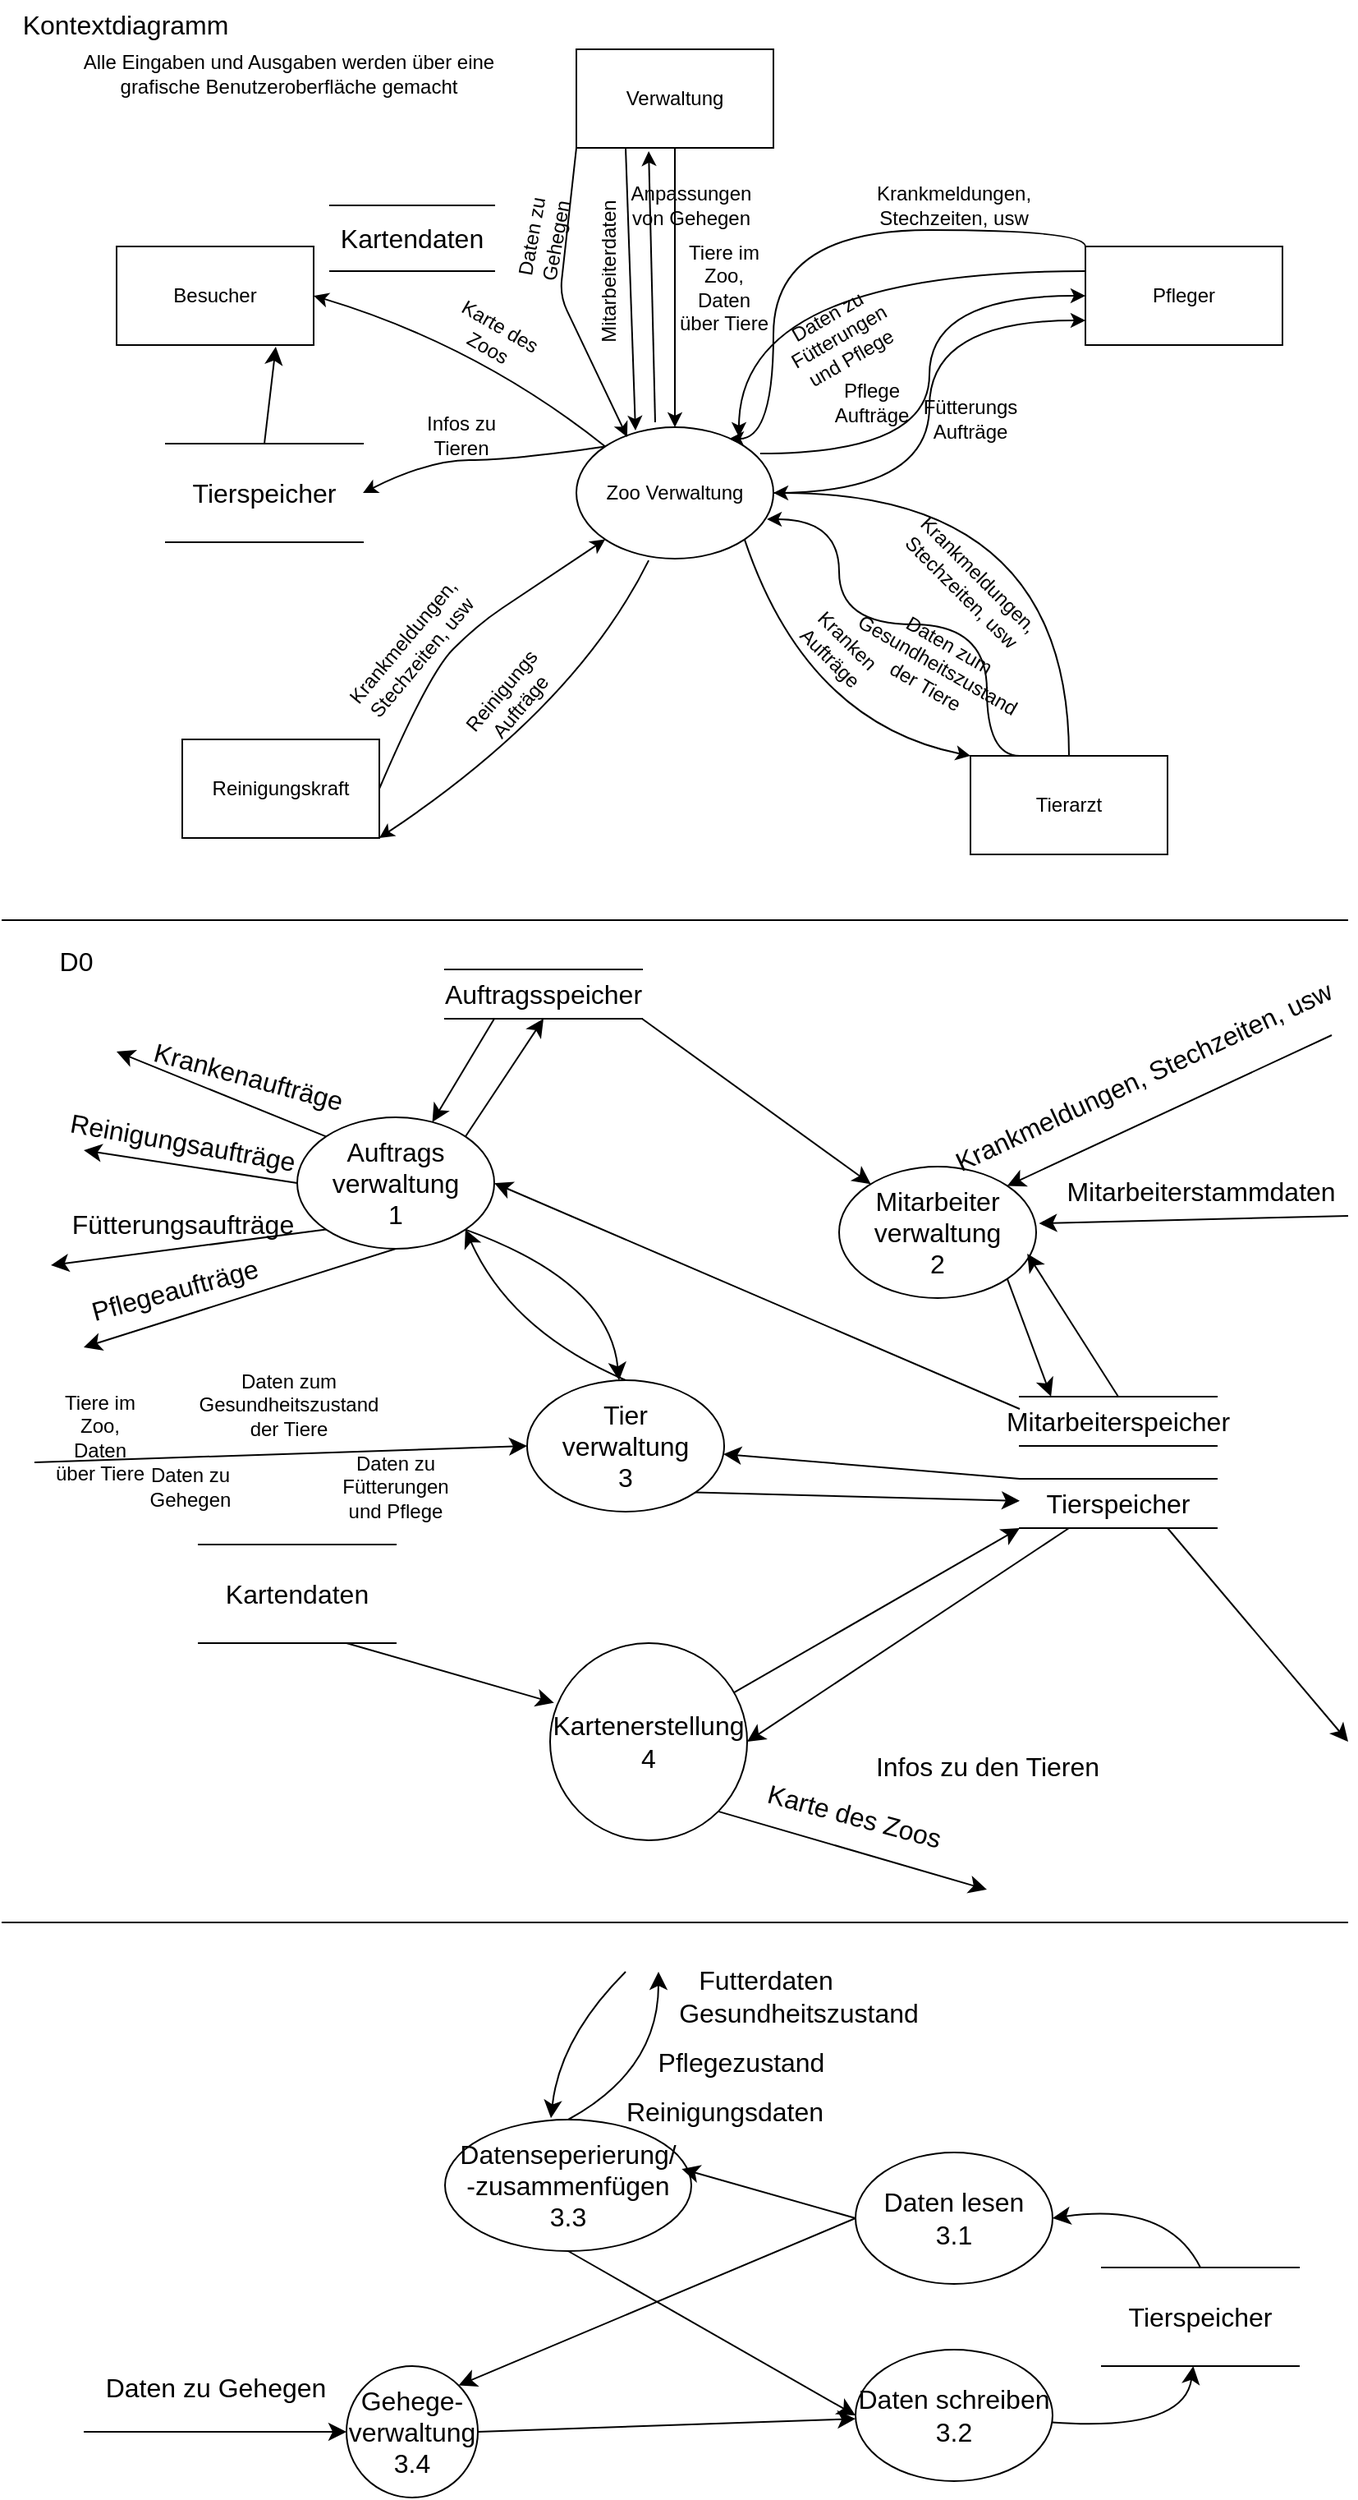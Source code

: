 <mxfile version="22.0.8" type="github">
  <diagram name="Seite-1" id="AFe3_xiZWw6bGmPmBy-W">
    <mxGraphModel dx="1151" dy="640" grid="1" gridSize="10" guides="1" tooltips="1" connect="1" arrows="1" fold="1" page="1" pageScale="1" pageWidth="827" pageHeight="1169" math="0" shadow="0">
      <root>
        <mxCell id="0" />
        <mxCell id="1" parent="0" />
        <mxCell id="UjHKhjJmp_GbaxRpM0CP-33" style="edgeStyle=orthogonalEdgeStyle;orthogonalLoop=1;jettySize=auto;html=1;entryX=0;entryY=0.75;entryDx=0;entryDy=0;curved=1;" parent="1" source="UjHKhjJmp_GbaxRpM0CP-1" target="UjHKhjJmp_GbaxRpM0CP-7" edge="1">
          <mxGeometry relative="1" as="geometry" />
        </mxCell>
        <mxCell id="UjHKhjJmp_GbaxRpM0CP-1" value="Zoo Verwaltung" style="ellipse;whiteSpace=wrap;html=1;" parent="1" vertex="1">
          <mxGeometry x="350" y="260" width="120" height="80" as="geometry" />
        </mxCell>
        <mxCell id="UjHKhjJmp_GbaxRpM0CP-4" value="Reinigungskraft" style="rounded=0;whiteSpace=wrap;html=1;" parent="1" vertex="1">
          <mxGeometry x="110" y="450" width="120" height="60" as="geometry" />
        </mxCell>
        <mxCell id="UjHKhjJmp_GbaxRpM0CP-29" style="edgeStyle=orthogonalEdgeStyle;orthogonalLoop=1;jettySize=auto;html=1;entryX=1;entryY=0.5;entryDx=0;entryDy=0;exitX=0.5;exitY=0;exitDx=0;exitDy=0;curved=1;" parent="1" source="UjHKhjJmp_GbaxRpM0CP-5" target="UjHKhjJmp_GbaxRpM0CP-1" edge="1">
          <mxGeometry relative="1" as="geometry" />
        </mxCell>
        <mxCell id="UjHKhjJmp_GbaxRpM0CP-5" value="Tierarzt" style="rounded=0;whiteSpace=wrap;html=1;" parent="1" vertex="1">
          <mxGeometry x="590" y="460" width="120" height="60" as="geometry" />
        </mxCell>
        <mxCell id="UjHKhjJmp_GbaxRpM0CP-6" value="Verwaltung" style="rounded=0;whiteSpace=wrap;html=1;" parent="1" vertex="1">
          <mxGeometry x="350" y="30" width="120" height="60" as="geometry" />
        </mxCell>
        <mxCell id="UjHKhjJmp_GbaxRpM0CP-7" value="Pfleger" style="rounded=0;whiteSpace=wrap;html=1;" parent="1" vertex="1">
          <mxGeometry x="660" y="150" width="120" height="60" as="geometry" />
        </mxCell>
        <mxCell id="UjHKhjJmp_GbaxRpM0CP-8" value="Besucher" style="rounded=0;whiteSpace=wrap;html=1;" parent="1" vertex="1">
          <mxGeometry x="70" y="150" width="120" height="60" as="geometry" />
        </mxCell>
        <object label="" id="UjHKhjJmp_GbaxRpM0CP-9">
          <mxCell style="endArrow=classic;html=1;exitX=0;exitY=0;exitDx=0;exitDy=0;entryX=1;entryY=0.5;entryDx=0;entryDy=0;curved=1;" parent="1" source="UjHKhjJmp_GbaxRpM0CP-1" target="UjHKhjJmp_GbaxRpM0CP-8" edge="1">
            <mxGeometry width="50" height="50" relative="1" as="geometry">
              <mxPoint x="440" y="270" as="sourcePoint" />
              <mxPoint x="390" y="320" as="targetPoint" />
              <Array as="points">
                <mxPoint x="290" y="210" />
              </Array>
            </mxGeometry>
          </mxCell>
        </object>
        <mxCell id="UjHKhjJmp_GbaxRpM0CP-10" value="Karte des Zoos" style="text;html=1;strokeColor=none;fillColor=none;align=center;verticalAlign=middle;whiteSpace=wrap;rounded=0;rotation=30;" parent="1" vertex="1">
          <mxGeometry x="270" y="190" width="60" height="30" as="geometry" />
        </mxCell>
        <object label="" id="UjHKhjJmp_GbaxRpM0CP-11">
          <mxCell style="endArrow=classic;html=1;entryX=1;entryY=0.5;entryDx=0;entryDy=0;curved=1;exitX=0;exitY=0;exitDx=0;exitDy=0;" parent="1" source="UjHKhjJmp_GbaxRpM0CP-1" target="Fa3aqSn8HLSYC_7PjLff-5" edge="1">
            <mxGeometry width="50" height="50" relative="1" as="geometry">
              <mxPoint x="319.457" y="310.514" as="sourcePoint" />
              <mxPoint x="140" y="250" as="targetPoint" />
              <Array as="points">
                <mxPoint x="310" y="280" />
                <mxPoint x="260" y="280" />
              </Array>
            </mxGeometry>
          </mxCell>
        </object>
        <mxCell id="UjHKhjJmp_GbaxRpM0CP-12" value="Infos zu Tieren" style="text;html=1;strokeColor=none;fillColor=none;align=center;verticalAlign=middle;whiteSpace=wrap;rounded=0;rotation=0;" parent="1" vertex="1">
          <mxGeometry x="250" y="250" width="60" height="30" as="geometry" />
        </mxCell>
        <mxCell id="UjHKhjJmp_GbaxRpM0CP-13" value="" style="endArrow=classic;html=1;rounded=0;exitX=0.5;exitY=1;exitDx=0;exitDy=0;entryX=0.5;entryY=0;entryDx=0;entryDy=0;" parent="1" source="UjHKhjJmp_GbaxRpM0CP-6" target="UjHKhjJmp_GbaxRpM0CP-1" edge="1">
          <mxGeometry width="50" height="50" relative="1" as="geometry">
            <mxPoint x="390" y="320" as="sourcePoint" />
            <mxPoint x="440" y="270" as="targetPoint" />
          </mxGeometry>
        </mxCell>
        <mxCell id="UjHKhjJmp_GbaxRpM0CP-14" value="Tiere im Zoo, Daten über Tiere" style="text;html=1;strokeColor=none;fillColor=none;align=center;verticalAlign=middle;whiteSpace=wrap;rounded=0;" parent="1" vertex="1">
          <mxGeometry x="410" y="160" width="60" height="30" as="geometry" />
        </mxCell>
        <mxCell id="UjHKhjJmp_GbaxRpM0CP-16" value="" style="endArrow=classic;html=1;rounded=0;exitX=0.25;exitY=1;exitDx=0;exitDy=0;entryX=0.3;entryY=0.025;entryDx=0;entryDy=0;entryPerimeter=0;" parent="1" source="UjHKhjJmp_GbaxRpM0CP-6" target="UjHKhjJmp_GbaxRpM0CP-1" edge="1">
          <mxGeometry width="50" height="50" relative="1" as="geometry">
            <mxPoint x="420" y="100" as="sourcePoint" />
            <mxPoint x="420" y="270" as="targetPoint" />
          </mxGeometry>
        </mxCell>
        <mxCell id="UjHKhjJmp_GbaxRpM0CP-17" value="Mitarbeiterdaten" style="text;html=1;strokeColor=none;fillColor=none;align=center;verticalAlign=middle;whiteSpace=wrap;rounded=0;rotation=-90;" parent="1" vertex="1">
          <mxGeometry x="340" y="150" width="60" height="30" as="geometry" />
        </mxCell>
        <object label="" id="UjHKhjJmp_GbaxRpM0CP-18">
          <mxCell style="endArrow=classic;html=1;entryX=0;entryY=1;entryDx=0;entryDy=0;curved=1;exitX=1;exitY=0.5;exitDx=0;exitDy=0;" parent="1" source="UjHKhjJmp_GbaxRpM0CP-4" target="UjHKhjJmp_GbaxRpM0CP-1" edge="1">
            <mxGeometry width="50" height="50" relative="1" as="geometry">
              <mxPoint x="378" y="282" as="sourcePoint" />
              <mxPoint x="200" y="220" as="targetPoint" />
              <Array as="points">
                <mxPoint x="260" y="410" />
                <mxPoint x="290" y="380" />
                <mxPoint x="320" y="360" />
              </Array>
            </mxGeometry>
          </mxCell>
        </object>
        <mxCell id="UjHKhjJmp_GbaxRpM0CP-19" value="Krankmeldungen, Stechzeiten, usw" style="text;html=1;strokeColor=none;fillColor=none;align=center;verticalAlign=middle;whiteSpace=wrap;rounded=0;rotation=-50;" parent="1" vertex="1">
          <mxGeometry x="220" y="380" width="60" height="30" as="geometry" />
        </mxCell>
        <object label="" id="UjHKhjJmp_GbaxRpM0CP-20">
          <mxCell style="endArrow=classic;html=1;entryX=1;entryY=1;entryDx=0;entryDy=0;curved=1;exitX=0.367;exitY=1.013;exitDx=0;exitDy=0;exitPerimeter=0;" parent="1" source="UjHKhjJmp_GbaxRpM0CP-1" target="UjHKhjJmp_GbaxRpM0CP-4" edge="1">
            <mxGeometry width="50" height="50" relative="1" as="geometry">
              <mxPoint x="378" y="282" as="sourcePoint" />
              <mxPoint x="200" y="220" as="targetPoint" />
              <Array as="points">
                <mxPoint x="350" y="430" />
              </Array>
            </mxGeometry>
          </mxCell>
        </object>
        <mxCell id="UjHKhjJmp_GbaxRpM0CP-21" value="Reinigungs&lt;br&gt;Aufträge" style="text;html=1;strokeColor=none;fillColor=none;align=center;verticalAlign=middle;whiteSpace=wrap;rounded=0;rotation=-50;" parent="1" vertex="1">
          <mxGeometry x="280" y="410" width="60" height="30" as="geometry" />
        </mxCell>
        <mxCell id="UjHKhjJmp_GbaxRpM0CP-22" value="Alle Eingaben und Ausgaben werden über eine grafische Benutzeroberfläche gemacht" style="text;html=1;strokeColor=none;fillColor=none;align=center;verticalAlign=middle;whiteSpace=wrap;rounded=0;" parent="1" vertex="1">
          <mxGeometry x="40" y="30" width="270" height="30" as="geometry" />
        </mxCell>
        <object label="" id="UjHKhjJmp_GbaxRpM0CP-24">
          <mxCell style="endArrow=classic;html=1;entryX=0;entryY=0;entryDx=0;entryDy=0;curved=1;exitX=1;exitY=1;exitDx=0;exitDy=0;" parent="1" source="UjHKhjJmp_GbaxRpM0CP-1" target="UjHKhjJmp_GbaxRpM0CP-5" edge="1">
            <mxGeometry width="50" height="50" relative="1" as="geometry">
              <mxPoint x="387" y="347" as="sourcePoint" />
              <mxPoint x="240" y="520" as="targetPoint" />
              <Array as="points">
                <mxPoint x="490" y="440" />
              </Array>
            </mxGeometry>
          </mxCell>
        </object>
        <mxCell id="UjHKhjJmp_GbaxRpM0CP-25" value="Kranken&lt;br&gt;Aufträge" style="text;html=1;strokeColor=none;fillColor=none;align=center;verticalAlign=middle;whiteSpace=wrap;rounded=0;rotation=45;" parent="1" vertex="1">
          <mxGeometry x="480" y="380" width="60" height="30" as="geometry" />
        </mxCell>
        <mxCell id="UjHKhjJmp_GbaxRpM0CP-30" value="Krankmeldungen, Stechzeiten, usw" style="text;html=1;strokeColor=none;fillColor=none;align=center;verticalAlign=middle;whiteSpace=wrap;rounded=0;rotation=45;" parent="1" vertex="1">
          <mxGeometry x="560" y="340" width="60" height="30" as="geometry" />
        </mxCell>
        <mxCell id="UjHKhjJmp_GbaxRpM0CP-31" style="edgeStyle=orthogonalEdgeStyle;orthogonalLoop=1;jettySize=auto;html=1;entryX=0.967;entryY=0.7;entryDx=0;entryDy=0;exitX=0.25;exitY=0;exitDx=0;exitDy=0;curved=1;entryPerimeter=0;" parent="1" source="UjHKhjJmp_GbaxRpM0CP-5" target="UjHKhjJmp_GbaxRpM0CP-1" edge="1">
          <mxGeometry relative="1" as="geometry">
            <mxPoint x="660" y="470" as="sourcePoint" />
            <mxPoint x="480" y="310" as="targetPoint" />
            <Array as="points">
              <mxPoint x="600" y="460" />
              <mxPoint x="600" y="380" />
              <mxPoint x="510" y="380" />
              <mxPoint x="510" y="316" />
            </Array>
          </mxGeometry>
        </mxCell>
        <mxCell id="UjHKhjJmp_GbaxRpM0CP-32" value="Daten zum Gesundheitszustand der Tiere" style="text;html=1;strokeColor=none;fillColor=none;align=center;verticalAlign=middle;whiteSpace=wrap;rounded=0;rotation=30;" parent="1" vertex="1">
          <mxGeometry x="540" y="390" width="60" height="30" as="geometry" />
        </mxCell>
        <mxCell id="UjHKhjJmp_GbaxRpM0CP-34" value="Fütterungs&lt;br&gt;Aufträge" style="text;html=1;strokeColor=none;fillColor=none;align=center;verticalAlign=middle;whiteSpace=wrap;rounded=0;" parent="1" vertex="1">
          <mxGeometry x="560" y="240" width="60" height="30" as="geometry" />
        </mxCell>
        <mxCell id="UjHKhjJmp_GbaxRpM0CP-35" style="edgeStyle=orthogonalEdgeStyle;orthogonalLoop=1;jettySize=auto;html=1;entryX=0;entryY=0.5;entryDx=0;entryDy=0;curved=1;exitX=0.933;exitY=0.2;exitDx=0;exitDy=0;exitPerimeter=0;" parent="1" source="UjHKhjJmp_GbaxRpM0CP-1" target="UjHKhjJmp_GbaxRpM0CP-7" edge="1">
          <mxGeometry relative="1" as="geometry">
            <mxPoint x="480" y="310" as="sourcePoint" />
            <mxPoint x="670" y="205" as="targetPoint" />
          </mxGeometry>
        </mxCell>
        <mxCell id="UjHKhjJmp_GbaxRpM0CP-36" value="Pflege&lt;br&gt;Aufträge" style="text;html=1;strokeColor=none;fillColor=none;align=center;verticalAlign=middle;whiteSpace=wrap;rounded=0;" parent="1" vertex="1">
          <mxGeometry x="500" y="230" width="60" height="30" as="geometry" />
        </mxCell>
        <mxCell id="UjHKhjJmp_GbaxRpM0CP-37" style="edgeStyle=orthogonalEdgeStyle;orthogonalLoop=1;jettySize=auto;html=1;exitX=0;exitY=0.25;exitDx=0;exitDy=0;entryX=0.825;entryY=0.075;entryDx=0;entryDy=0;entryPerimeter=0;curved=1;" parent="1" source="UjHKhjJmp_GbaxRpM0CP-7" target="UjHKhjJmp_GbaxRpM0CP-1" edge="1">
          <mxGeometry relative="1" as="geometry" />
        </mxCell>
        <mxCell id="UjHKhjJmp_GbaxRpM0CP-38" value="Daten zu Fütterungen und Pflege" style="text;html=1;strokeColor=none;fillColor=none;align=center;verticalAlign=middle;whiteSpace=wrap;rounded=0;rotation=-30;" parent="1" vertex="1">
          <mxGeometry x="480" y="190" width="60" height="30" as="geometry" />
        </mxCell>
        <mxCell id="UjHKhjJmp_GbaxRpM0CP-39" style="edgeStyle=orthogonalEdgeStyle;orthogonalLoop=1;jettySize=auto;html=1;exitX=0;exitY=0;exitDx=0;exitDy=0;entryX=0.775;entryY=0.088;entryDx=0;entryDy=0;entryPerimeter=0;curved=1;" parent="1" source="UjHKhjJmp_GbaxRpM0CP-7" target="UjHKhjJmp_GbaxRpM0CP-1" edge="1">
          <mxGeometry relative="1" as="geometry">
            <mxPoint x="670" y="175" as="sourcePoint" />
            <mxPoint x="459" y="276" as="targetPoint" />
            <Array as="points">
              <mxPoint x="660" y="140" />
              <mxPoint x="470" y="140" />
              <mxPoint x="470" y="267" />
            </Array>
          </mxGeometry>
        </mxCell>
        <mxCell id="UjHKhjJmp_GbaxRpM0CP-40" value="Krankmeldungen, Stechzeiten, usw" style="text;html=1;strokeColor=none;fillColor=none;align=center;verticalAlign=middle;whiteSpace=wrap;rounded=0;" parent="1" vertex="1">
          <mxGeometry x="550" y="110" width="60" height="30" as="geometry" />
        </mxCell>
        <mxCell id="UjHKhjJmp_GbaxRpM0CP-41" value="" style="endArrow=classic;html=1;rounded=1;exitX=0;exitY=1;exitDx=0;exitDy=0;entryX=0.258;entryY=0.075;entryDx=0;entryDy=0;entryPerimeter=0;" parent="1" source="UjHKhjJmp_GbaxRpM0CP-6" target="UjHKhjJmp_GbaxRpM0CP-1" edge="1">
          <mxGeometry width="50" height="50" relative="1" as="geometry">
            <mxPoint x="420" y="100" as="sourcePoint" />
            <mxPoint x="420" y="270" as="targetPoint" />
            <Array as="points">
              <mxPoint x="340" y="180" />
            </Array>
          </mxGeometry>
        </mxCell>
        <mxCell id="UjHKhjJmp_GbaxRpM0CP-42" value="Daten zu Gehegen" style="text;html=1;strokeColor=none;fillColor=none;align=center;verticalAlign=middle;whiteSpace=wrap;rounded=0;rotation=-80;" parent="1" vertex="1">
          <mxGeometry x="300" y="130" width="60" height="30" as="geometry" />
        </mxCell>
        <mxCell id="UjHKhjJmp_GbaxRpM0CP-44" value="" style="endArrow=classic;html=1;rounded=0;entryX=0.367;entryY=1.033;entryDx=0;entryDy=0;entryPerimeter=0;exitX=0.4;exitY=-0.037;exitDx=0;exitDy=0;exitPerimeter=0;" parent="1" source="UjHKhjJmp_GbaxRpM0CP-1" target="UjHKhjJmp_GbaxRpM0CP-6" edge="1">
          <mxGeometry width="50" height="50" relative="1" as="geometry">
            <mxPoint x="390" y="320" as="sourcePoint" />
            <mxPoint x="440" y="270" as="targetPoint" />
          </mxGeometry>
        </mxCell>
        <mxCell id="UjHKhjJmp_GbaxRpM0CP-45" value="Anpassungen von Gehegen" style="text;html=1;strokeColor=none;fillColor=none;align=center;verticalAlign=middle;whiteSpace=wrap;rounded=0;" parent="1" vertex="1">
          <mxGeometry x="390" y="110" width="60" height="30" as="geometry" />
        </mxCell>
        <mxCell id="Fa3aqSn8HLSYC_7PjLff-28" style="edgeStyle=none;curved=1;rounded=0;orthogonalLoop=1;jettySize=auto;html=1;exitX=1;exitY=1;exitDx=0;exitDy=0;fontSize=12;startSize=8;endSize=8;" edge="1" parent="1" source="Fa3aqSn8HLSYC_7PjLff-1" target="Fa3aqSn8HLSYC_7PjLff-7">
          <mxGeometry relative="1" as="geometry" />
        </mxCell>
        <mxCell id="Fa3aqSn8HLSYC_7PjLff-1" value="Tier&lt;br&gt;verwaltung&lt;br&gt;3" style="ellipse;whiteSpace=wrap;html=1;fontSize=16;" vertex="1" parent="1">
          <mxGeometry x="320" y="840" width="120" height="80" as="geometry" />
        </mxCell>
        <mxCell id="Fa3aqSn8HLSYC_7PjLff-2" value="Mitarbeiter&lt;br&gt;verwaltung&lt;br&gt;2" style="ellipse;whiteSpace=wrap;html=1;fontSize=16;" vertex="1" parent="1">
          <mxGeometry x="510" y="710" width="120" height="80" as="geometry" />
        </mxCell>
        <mxCell id="Fa3aqSn8HLSYC_7PjLff-8" style="edgeStyle=none;curved=1;rounded=0;orthogonalLoop=1;jettySize=auto;html=1;exitX=0;exitY=0.5;exitDx=0;exitDy=0;fontSize=12;startSize=8;endSize=8;" edge="1" parent="1" source="Fa3aqSn8HLSYC_7PjLff-3">
          <mxGeometry relative="1" as="geometry">
            <mxPoint x="50" y="700" as="targetPoint" />
          </mxGeometry>
        </mxCell>
        <mxCell id="Fa3aqSn8HLSYC_7PjLff-10" style="edgeStyle=none;curved=1;rounded=0;orthogonalLoop=1;jettySize=auto;html=1;exitX=0;exitY=0;exitDx=0;exitDy=0;fontSize=12;startSize=8;endSize=8;" edge="1" parent="1" source="Fa3aqSn8HLSYC_7PjLff-3">
          <mxGeometry relative="1" as="geometry">
            <mxPoint x="70.0" y="640" as="targetPoint" />
          </mxGeometry>
        </mxCell>
        <mxCell id="Fa3aqSn8HLSYC_7PjLff-12" style="edgeStyle=none;curved=1;rounded=0;orthogonalLoop=1;jettySize=auto;html=1;exitX=0;exitY=1;exitDx=0;exitDy=0;fontSize=12;startSize=8;endSize=8;" edge="1" parent="1" source="Fa3aqSn8HLSYC_7PjLff-3">
          <mxGeometry relative="1" as="geometry">
            <mxPoint x="30.0" y="770" as="targetPoint" />
          </mxGeometry>
        </mxCell>
        <mxCell id="Fa3aqSn8HLSYC_7PjLff-15" style="edgeStyle=none;curved=1;rounded=0;orthogonalLoop=1;jettySize=auto;html=1;exitX=0.5;exitY=1;exitDx=0;exitDy=0;fontSize=12;startSize=8;endSize=8;" edge="1" parent="1" source="Fa3aqSn8HLSYC_7PjLff-3">
          <mxGeometry relative="1" as="geometry">
            <mxPoint x="50.0" y="820" as="targetPoint" />
          </mxGeometry>
        </mxCell>
        <mxCell id="Fa3aqSn8HLSYC_7PjLff-24" style="edgeStyle=none;curved=1;rounded=0;orthogonalLoop=1;jettySize=auto;html=1;exitX=1;exitY=0;exitDx=0;exitDy=0;entryX=0.5;entryY=1;entryDx=0;entryDy=0;fontSize=12;startSize=8;endSize=8;" edge="1" parent="1" source="Fa3aqSn8HLSYC_7PjLff-3" target="Fa3aqSn8HLSYC_7PjLff-22">
          <mxGeometry relative="1" as="geometry" />
        </mxCell>
        <mxCell id="Fa3aqSn8HLSYC_7PjLff-3" value="Auftrags&lt;br&gt;verwaltung&lt;br&gt;1" style="ellipse;whiteSpace=wrap;html=1;fontSize=16;" vertex="1" parent="1">
          <mxGeometry x="180" y="680" width="120" height="80" as="geometry" />
        </mxCell>
        <mxCell id="Fa3aqSn8HLSYC_7PjLff-4" value="" style="endArrow=classic;html=1;rounded=0;fontSize=12;startSize=8;endSize=8;curved=1;entryX=1;entryY=0;entryDx=0;entryDy=0;" edge="1" parent="1" target="Fa3aqSn8HLSYC_7PjLff-2">
          <mxGeometry width="50" height="50" relative="1" as="geometry">
            <mxPoint x="810" y="630" as="sourcePoint" />
            <mxPoint x="400" y="580" as="targetPoint" />
          </mxGeometry>
        </mxCell>
        <mxCell id="Fa3aqSn8HLSYC_7PjLff-5" value="Tierspeicher" style="shape=partialRectangle;whiteSpace=wrap;html=1;left=0;right=0;fillColor=none;fontSize=16;" vertex="1" parent="1">
          <mxGeometry x="100" y="270" width="120" height="60" as="geometry" />
        </mxCell>
        <mxCell id="Fa3aqSn8HLSYC_7PjLff-6" style="edgeStyle=none;curved=1;rounded=0;orthogonalLoop=1;jettySize=auto;html=1;exitX=0.5;exitY=0;exitDx=0;exitDy=0;entryX=0.808;entryY=1.017;entryDx=0;entryDy=0;entryPerimeter=0;fontSize=12;startSize=8;endSize=8;" edge="1" parent="1" source="Fa3aqSn8HLSYC_7PjLff-5" target="UjHKhjJmp_GbaxRpM0CP-8">
          <mxGeometry relative="1" as="geometry" />
        </mxCell>
        <mxCell id="Fa3aqSn8HLSYC_7PjLff-29" style="edgeStyle=none;curved=1;rounded=0;orthogonalLoop=1;jettySize=auto;html=1;exitX=0;exitY=0;exitDx=0;exitDy=0;fontSize=12;startSize=8;endSize=8;" edge="1" parent="1" source="Fa3aqSn8HLSYC_7PjLff-7" target="Fa3aqSn8HLSYC_7PjLff-1">
          <mxGeometry relative="1" as="geometry" />
        </mxCell>
        <mxCell id="Fa3aqSn8HLSYC_7PjLff-40" style="edgeStyle=none;curved=1;rounded=0;orthogonalLoop=1;jettySize=auto;html=1;exitX=0.75;exitY=1;exitDx=0;exitDy=0;fontSize=12;startSize=8;endSize=8;" edge="1" parent="1" source="Fa3aqSn8HLSYC_7PjLff-7">
          <mxGeometry relative="1" as="geometry">
            <mxPoint x="820" y="1060" as="targetPoint" />
          </mxGeometry>
        </mxCell>
        <mxCell id="Fa3aqSn8HLSYC_7PjLff-42" style="edgeStyle=none;curved=1;rounded=0;orthogonalLoop=1;jettySize=auto;html=1;exitX=0.5;exitY=0;exitDx=0;exitDy=0;entryX=1;entryY=1;entryDx=0;entryDy=0;fontSize=12;startSize=8;endSize=8;" edge="1" parent="1" source="Fa3aqSn8HLSYC_7PjLff-1" target="Fa3aqSn8HLSYC_7PjLff-3">
          <mxGeometry relative="1" as="geometry">
            <Array as="points">
              <mxPoint x="310" y="810" />
            </Array>
          </mxGeometry>
        </mxCell>
        <mxCell id="Fa3aqSn8HLSYC_7PjLff-7" value="Tierspeicher" style="shape=partialRectangle;whiteSpace=wrap;html=1;left=0;right=0;fillColor=none;fontSize=16;" vertex="1" parent="1">
          <mxGeometry x="620" y="900" width="120" height="30" as="geometry" />
        </mxCell>
        <mxCell id="Fa3aqSn8HLSYC_7PjLff-9" value="Reinigungsaufträge" style="text;html=1;align=center;verticalAlign=middle;resizable=0;points=[];autosize=1;strokeColor=none;fillColor=none;fontSize=16;rotation=10;" vertex="1" parent="1">
          <mxGeometry x="30" y="680" width="160" height="30" as="geometry" />
        </mxCell>
        <mxCell id="Fa3aqSn8HLSYC_7PjLff-11" value="Krankenaufträge" style="text;html=1;align=center;verticalAlign=middle;resizable=0;points=[];autosize=1;strokeColor=none;fillColor=none;fontSize=16;rotation=15;" vertex="1" parent="1">
          <mxGeometry x="80" y="640" width="140" height="30" as="geometry" />
        </mxCell>
        <mxCell id="Fa3aqSn8HLSYC_7PjLff-13" value="Fütterungsaufträge" style="text;html=1;align=center;verticalAlign=middle;resizable=0;points=[];autosize=1;strokeColor=none;fillColor=none;fontSize=16;" vertex="1" parent="1">
          <mxGeometry x="30" y="730" width="160" height="30" as="geometry" />
        </mxCell>
        <mxCell id="Fa3aqSn8HLSYC_7PjLff-16" value="Pflegeaufträge" style="text;html=1;align=center;verticalAlign=middle;resizable=0;points=[];autosize=1;strokeColor=none;fillColor=none;fontSize=16;rotation=-15;" vertex="1" parent="1">
          <mxGeometry x="40" y="770" width="130" height="30" as="geometry" />
        </mxCell>
        <mxCell id="Fa3aqSn8HLSYC_7PjLff-17" value="Kartendaten" style="shape=partialRectangle;whiteSpace=wrap;html=1;left=0;right=0;fillColor=none;fontSize=16;" vertex="1" parent="1">
          <mxGeometry x="200" y="125" width="100" height="40" as="geometry" />
        </mxCell>
        <mxCell id="Fa3aqSn8HLSYC_7PjLff-43" style="edgeStyle=none;curved=1;rounded=0;orthogonalLoop=1;jettySize=auto;html=1;exitX=0;exitY=0.25;exitDx=0;exitDy=0;entryX=1;entryY=0.5;entryDx=0;entryDy=0;fontSize=12;startSize=8;endSize=8;" edge="1" parent="1" source="Fa3aqSn8HLSYC_7PjLff-19" target="Fa3aqSn8HLSYC_7PjLff-3">
          <mxGeometry relative="1" as="geometry">
            <Array as="points" />
          </mxGeometry>
        </mxCell>
        <mxCell id="Fa3aqSn8HLSYC_7PjLff-19" value="Mitarbeiterspeicher" style="shape=partialRectangle;whiteSpace=wrap;html=1;left=0;right=0;fillColor=none;fontSize=16;" vertex="1" parent="1">
          <mxGeometry x="620" y="850" width="120" height="30" as="geometry" />
        </mxCell>
        <mxCell id="Fa3aqSn8HLSYC_7PjLff-21" value="Kartendaten" style="shape=partialRectangle;whiteSpace=wrap;html=1;left=0;right=0;fillColor=none;fontSize=16;" vertex="1" parent="1">
          <mxGeometry x="120" y="940" width="120" height="60" as="geometry" />
        </mxCell>
        <mxCell id="Fa3aqSn8HLSYC_7PjLff-23" style="edgeStyle=none;curved=1;rounded=0;orthogonalLoop=1;jettySize=auto;html=1;exitX=0.25;exitY=1;exitDx=0;exitDy=0;fontSize=12;startSize=8;endSize=8;" edge="1" parent="1" source="Fa3aqSn8HLSYC_7PjLff-22" target="Fa3aqSn8HLSYC_7PjLff-3">
          <mxGeometry relative="1" as="geometry" />
        </mxCell>
        <mxCell id="Fa3aqSn8HLSYC_7PjLff-46" style="edgeStyle=none;curved=1;rounded=0;orthogonalLoop=1;jettySize=auto;html=1;exitX=1;exitY=1;exitDx=0;exitDy=0;fontSize=12;startSize=8;endSize=8;" edge="1" parent="1" source="Fa3aqSn8HLSYC_7PjLff-22" target="Fa3aqSn8HLSYC_7PjLff-2">
          <mxGeometry relative="1" as="geometry" />
        </mxCell>
        <mxCell id="Fa3aqSn8HLSYC_7PjLff-22" value="Auftragsspeicher" style="shape=partialRectangle;whiteSpace=wrap;html=1;left=0;right=0;fillColor=none;fontSize=16;" vertex="1" parent="1">
          <mxGeometry x="270" y="590" width="120" height="30" as="geometry" />
        </mxCell>
        <mxCell id="Fa3aqSn8HLSYC_7PjLff-35" style="edgeStyle=none;curved=1;rounded=0;orthogonalLoop=1;jettySize=auto;html=1;exitX=1;exitY=1;exitDx=0;exitDy=0;fontSize=12;startSize=8;endSize=8;" edge="1" parent="1" source="Fa3aqSn8HLSYC_7PjLff-25">
          <mxGeometry relative="1" as="geometry">
            <mxPoint x="600" y="1150" as="targetPoint" />
          </mxGeometry>
        </mxCell>
        <mxCell id="Fa3aqSn8HLSYC_7PjLff-47" style="edgeStyle=none;curved=1;rounded=0;orthogonalLoop=1;jettySize=auto;html=1;entryX=0;entryY=1;entryDx=0;entryDy=0;fontSize=12;startSize=8;endSize=8;" edge="1" parent="1" source="Fa3aqSn8HLSYC_7PjLff-25" target="Fa3aqSn8HLSYC_7PjLff-7">
          <mxGeometry relative="1" as="geometry" />
        </mxCell>
        <mxCell id="Fa3aqSn8HLSYC_7PjLff-25" value="Kartenerstellung&lt;br&gt;4" style="ellipse;whiteSpace=wrap;html=1;aspect=fixed;fontSize=16;" vertex="1" parent="1">
          <mxGeometry x="334" y="1000" width="120" height="120" as="geometry" />
        </mxCell>
        <mxCell id="Fa3aqSn8HLSYC_7PjLff-26" style="edgeStyle=none;curved=1;rounded=0;orthogonalLoop=1;jettySize=auto;html=1;exitX=0.75;exitY=1;exitDx=0;exitDy=0;entryX=0.02;entryY=0.303;entryDx=0;entryDy=0;entryPerimeter=0;fontSize=12;startSize=8;endSize=8;" edge="1" parent="1" source="Fa3aqSn8HLSYC_7PjLff-21" target="Fa3aqSn8HLSYC_7PjLff-25">
          <mxGeometry relative="1" as="geometry" />
        </mxCell>
        <mxCell id="Fa3aqSn8HLSYC_7PjLff-27" style="edgeStyle=none;curved=1;rounded=0;orthogonalLoop=1;jettySize=auto;html=1;exitX=0.25;exitY=1;exitDx=0;exitDy=0;fontSize=12;startSize=8;endSize=8;entryX=1;entryY=0.5;entryDx=0;entryDy=0;" edge="1" parent="1" source="Fa3aqSn8HLSYC_7PjLff-7" target="Fa3aqSn8HLSYC_7PjLff-25">
          <mxGeometry relative="1" as="geometry">
            <mxPoint x="451" y="1032" as="targetPoint" />
          </mxGeometry>
        </mxCell>
        <mxCell id="Fa3aqSn8HLSYC_7PjLff-30" style="edgeStyle=none;curved=1;rounded=0;orthogonalLoop=1;jettySize=auto;html=1;exitX=1;exitY=1;exitDx=0;exitDy=0;entryX=0.159;entryY=-0.004;entryDx=0;entryDy=0;entryPerimeter=0;fontSize=12;startSize=8;endSize=8;" edge="1" parent="1" source="Fa3aqSn8HLSYC_7PjLff-2" target="Fa3aqSn8HLSYC_7PjLff-19">
          <mxGeometry relative="1" as="geometry" />
        </mxCell>
        <mxCell id="Fa3aqSn8HLSYC_7PjLff-31" style="edgeStyle=none;curved=1;rounded=0;orthogonalLoop=1;jettySize=auto;html=1;exitX=0.5;exitY=0;exitDx=0;exitDy=0;entryX=0.955;entryY=0.663;entryDx=0;entryDy=0;entryPerimeter=0;fontSize=12;startSize=8;endSize=8;" edge="1" parent="1" source="Fa3aqSn8HLSYC_7PjLff-19" target="Fa3aqSn8HLSYC_7PjLff-2">
          <mxGeometry relative="1" as="geometry" />
        </mxCell>
        <mxCell id="Fa3aqSn8HLSYC_7PjLff-34" value="Krankmeldungen, Stechzeiten, usw" style="text;html=1;align=center;verticalAlign=middle;resizable=0;points=[];autosize=1;strokeColor=none;fillColor=none;fontSize=16;rotation=-25;" vertex="1" parent="1">
          <mxGeometry x="560" y="640" width="270" height="30" as="geometry" />
        </mxCell>
        <mxCell id="Fa3aqSn8HLSYC_7PjLff-36" value="Karte des Zoos" style="text;html=1;align=center;verticalAlign=middle;resizable=0;points=[];autosize=1;strokeColor=none;fillColor=none;fontSize=16;rotation=15;" vertex="1" parent="1">
          <mxGeometry x="454" y="1090" width="130" height="30" as="geometry" />
        </mxCell>
        <mxCell id="Fa3aqSn8HLSYC_7PjLff-39" value="Infos zu den Tieren" style="text;html=1;align=center;verticalAlign=middle;resizable=0;points=[];autosize=1;strokeColor=none;fillColor=none;fontSize=16;" vertex="1" parent="1">
          <mxGeometry x="520" y="1060" width="160" height="30" as="geometry" />
        </mxCell>
        <mxCell id="Fa3aqSn8HLSYC_7PjLff-41" value="" style="endArrow=none;html=1;rounded=0;fontSize=12;startSize=8;endSize=8;curved=1;" edge="1" parent="1">
          <mxGeometry width="50" height="50" relative="1" as="geometry">
            <mxPoint y="560" as="sourcePoint" />
            <mxPoint x="820" y="560" as="targetPoint" />
          </mxGeometry>
        </mxCell>
        <mxCell id="Fa3aqSn8HLSYC_7PjLff-44" style="edgeStyle=none;curved=1;rounded=0;orthogonalLoop=1;jettySize=auto;html=1;exitX=1;exitY=1;exitDx=0;exitDy=0;fontSize=12;startSize=8;endSize=8;" edge="1" parent="1" source="Fa3aqSn8HLSYC_7PjLff-3" target="Fa3aqSn8HLSYC_7PjLff-1">
          <mxGeometry relative="1" as="geometry">
            <Array as="points">
              <mxPoint x="370" y="780" />
            </Array>
          </mxGeometry>
        </mxCell>
        <mxCell id="Fa3aqSn8HLSYC_7PjLff-48" value="Daten zum Gesundheitszustand der Tiere" style="text;html=1;strokeColor=none;fillColor=none;align=center;verticalAlign=middle;whiteSpace=wrap;rounded=0;rotation=0;" vertex="1" parent="1">
          <mxGeometry x="145" y="840" width="60" height="30" as="geometry" />
        </mxCell>
        <mxCell id="Fa3aqSn8HLSYC_7PjLff-51" style="edgeStyle=none;curved=1;rounded=0;orthogonalLoop=1;jettySize=auto;html=1;entryX=0;entryY=0.5;entryDx=0;entryDy=0;fontSize=12;startSize=8;endSize=8;" edge="1" parent="1" target="Fa3aqSn8HLSYC_7PjLff-1">
          <mxGeometry relative="1" as="geometry">
            <mxPoint x="20" y="890" as="sourcePoint" />
            <mxPoint x="310" y="730" as="targetPoint" />
            <Array as="points" />
          </mxGeometry>
        </mxCell>
        <mxCell id="Fa3aqSn8HLSYC_7PjLff-52" value="Daten zu Fütterungen und Pflege" style="text;html=1;strokeColor=none;fillColor=none;align=center;verticalAlign=middle;whiteSpace=wrap;rounded=0;rotation=0;" vertex="1" parent="1">
          <mxGeometry x="210" y="890" width="60" height="30" as="geometry" />
        </mxCell>
        <mxCell id="Fa3aqSn8HLSYC_7PjLff-53" value="Daten zu Gehegen" style="text;html=1;strokeColor=none;fillColor=none;align=center;verticalAlign=middle;whiteSpace=wrap;rounded=0;rotation=0;" vertex="1" parent="1">
          <mxGeometry x="85" y="890" width="60" height="30" as="geometry" />
        </mxCell>
        <mxCell id="Fa3aqSn8HLSYC_7PjLff-54" value="Tiere im Zoo, Daten über Tiere" style="text;html=1;strokeColor=none;fillColor=none;align=center;verticalAlign=middle;whiteSpace=wrap;rounded=0;" vertex="1" parent="1">
          <mxGeometry x="30" y="860" width="60" height="30" as="geometry" />
        </mxCell>
        <mxCell id="Fa3aqSn8HLSYC_7PjLff-55" value="" style="endArrow=none;html=1;rounded=0;fontSize=12;startSize=8;endSize=8;curved=1;" edge="1" parent="1">
          <mxGeometry width="50" height="50" relative="1" as="geometry">
            <mxPoint y="1170" as="sourcePoint" />
            <mxPoint x="820" y="1170" as="targetPoint" />
          </mxGeometry>
        </mxCell>
        <mxCell id="Fa3aqSn8HLSYC_7PjLff-75" style="edgeStyle=none;curved=1;rounded=0;orthogonalLoop=1;jettySize=auto;html=1;exitX=0;exitY=0.5;exitDx=0;exitDy=0;entryX=1;entryY=0;entryDx=0;entryDy=0;fontSize=12;startSize=8;endSize=8;" edge="1" parent="1" source="Fa3aqSn8HLSYC_7PjLff-56" target="Fa3aqSn8HLSYC_7PjLff-73">
          <mxGeometry relative="1" as="geometry" />
        </mxCell>
        <mxCell id="Fa3aqSn8HLSYC_7PjLff-56" value="Daten lesen&lt;br&gt;3.1" style="ellipse;whiteSpace=wrap;html=1;fontSize=16;" vertex="1" parent="1">
          <mxGeometry x="520" y="1310" width="120" height="80" as="geometry" />
        </mxCell>
        <mxCell id="Fa3aqSn8HLSYC_7PjLff-60" value="" style="edgeStyle=none;curved=1;rounded=0;orthogonalLoop=1;jettySize=auto;html=1;fontSize=12;startSize=8;endSize=8;" edge="1" parent="1" source="Fa3aqSn8HLSYC_7PjLff-57" target="Fa3aqSn8HLSYC_7PjLff-58">
          <mxGeometry relative="1" as="geometry">
            <Array as="points">
              <mxPoint x="720" y="1480" />
            </Array>
          </mxGeometry>
        </mxCell>
        <mxCell id="Fa3aqSn8HLSYC_7PjLff-57" value="Daten schreiben&lt;br&gt;3.2" style="ellipse;whiteSpace=wrap;html=1;fontSize=16;" vertex="1" parent="1">
          <mxGeometry x="520" y="1430" width="120" height="80" as="geometry" />
        </mxCell>
        <mxCell id="Fa3aqSn8HLSYC_7PjLff-59" style="edgeStyle=none;curved=1;rounded=0;orthogonalLoop=1;jettySize=auto;html=1;exitX=0.5;exitY=0;exitDx=0;exitDy=0;entryX=1;entryY=0.5;entryDx=0;entryDy=0;fontSize=12;startSize=8;endSize=8;" edge="1" parent="1" source="Fa3aqSn8HLSYC_7PjLff-58" target="Fa3aqSn8HLSYC_7PjLff-56">
          <mxGeometry relative="1" as="geometry">
            <Array as="points">
              <mxPoint x="710" y="1340" />
            </Array>
          </mxGeometry>
        </mxCell>
        <mxCell id="Fa3aqSn8HLSYC_7PjLff-58" value="Tierspeicher" style="shape=partialRectangle;whiteSpace=wrap;html=1;left=0;right=0;fillColor=none;fontSize=16;" vertex="1" parent="1">
          <mxGeometry x="670" y="1380" width="120" height="60" as="geometry" />
        </mxCell>
        <mxCell id="Fa3aqSn8HLSYC_7PjLff-61" style="edgeStyle=none;curved=1;rounded=0;orthogonalLoop=1;jettySize=auto;html=1;exitX=0.5;exitY=0;exitDx=0;exitDy=0;fontSize=12;startSize=8;endSize=8;" edge="1" parent="1" source="Fa3aqSn8HLSYC_7PjLff-64">
          <mxGeometry relative="1" as="geometry">
            <mxPoint x="296" y="1210" as="sourcePoint" />
            <mxPoint x="400" y="1200" as="targetPoint" />
            <Array as="points">
              <mxPoint x="400" y="1260" />
            </Array>
          </mxGeometry>
        </mxCell>
        <mxCell id="Fa3aqSn8HLSYC_7PjLff-62" value="Gesundheitszustand" style="text;html=1;align=center;verticalAlign=middle;resizable=0;points=[];autosize=1;strokeColor=none;fillColor=none;fontSize=16;" vertex="1" parent="1">
          <mxGeometry x="400" y="1210" width="170" height="30" as="geometry" />
        </mxCell>
        <mxCell id="Fa3aqSn8HLSYC_7PjLff-63" value="Pflegezustand" style="text;html=1;align=center;verticalAlign=middle;resizable=0;points=[];autosize=1;strokeColor=none;fillColor=none;fontSize=16;" vertex="1" parent="1">
          <mxGeometry x="390" y="1240" width="120" height="30" as="geometry" />
        </mxCell>
        <mxCell id="Fa3aqSn8HLSYC_7PjLff-72" style="edgeStyle=none;curved=1;rounded=0;orthogonalLoop=1;jettySize=auto;html=1;exitX=0.5;exitY=1;exitDx=0;exitDy=0;entryX=0;entryY=0.5;entryDx=0;entryDy=0;fontSize=12;startSize=8;endSize=8;" edge="1" parent="1" source="Fa3aqSn8HLSYC_7PjLff-64" target="Fa3aqSn8HLSYC_7PjLff-57">
          <mxGeometry relative="1" as="geometry" />
        </mxCell>
        <mxCell id="Fa3aqSn8HLSYC_7PjLff-64" value="Datenseperierung/&lt;br&gt;-zusammenfügen&lt;br&gt;3.3" style="ellipse;whiteSpace=wrap;html=1;fontSize=16;" vertex="1" parent="1">
          <mxGeometry x="270" y="1290" width="150" height="80" as="geometry" />
        </mxCell>
        <mxCell id="Fa3aqSn8HLSYC_7PjLff-66" style="edgeStyle=none;curved=1;rounded=0;orthogonalLoop=1;jettySize=auto;html=1;exitX=0;exitY=0.5;exitDx=0;exitDy=0;entryX=0.961;entryY=0.375;entryDx=0;entryDy=0;entryPerimeter=0;fontSize=12;startSize=8;endSize=8;" edge="1" parent="1" source="Fa3aqSn8HLSYC_7PjLff-56" target="Fa3aqSn8HLSYC_7PjLff-64">
          <mxGeometry relative="1" as="geometry" />
        </mxCell>
        <mxCell id="Fa3aqSn8HLSYC_7PjLff-69" value="Reinigungsdaten" style="text;html=1;align=center;verticalAlign=middle;resizable=0;points=[];autosize=1;strokeColor=none;fillColor=none;fontSize=16;" vertex="1" parent="1">
          <mxGeometry x="370" y="1270" width="140" height="30" as="geometry" />
        </mxCell>
        <mxCell id="Fa3aqSn8HLSYC_7PjLff-70" value="Futterdaten" style="text;html=1;align=center;verticalAlign=middle;resizable=0;points=[];autosize=1;strokeColor=none;fillColor=none;fontSize=16;" vertex="1" parent="1">
          <mxGeometry x="410" y="1190" width="110" height="30" as="geometry" />
        </mxCell>
        <mxCell id="Fa3aqSn8HLSYC_7PjLff-71" value="" style="endArrow=classic;html=1;rounded=0;fontSize=12;startSize=8;endSize=8;curved=1;entryX=0.43;entryY=-0.011;entryDx=0;entryDy=0;entryPerimeter=0;" edge="1" parent="1" target="Fa3aqSn8HLSYC_7PjLff-64">
          <mxGeometry width="50" height="50" relative="1" as="geometry">
            <mxPoint x="380" y="1200" as="sourcePoint" />
            <mxPoint x="480" y="1040" as="targetPoint" />
            <Array as="points">
              <mxPoint x="340" y="1240" />
            </Array>
          </mxGeometry>
        </mxCell>
        <mxCell id="Fa3aqSn8HLSYC_7PjLff-74" style="edgeStyle=none;curved=1;rounded=0;orthogonalLoop=1;jettySize=auto;html=1;exitX=1;exitY=0.5;exitDx=0;exitDy=0;fontSize=12;startSize=8;endSize=8;" edge="1" parent="1" source="Fa3aqSn8HLSYC_7PjLff-73" target="Fa3aqSn8HLSYC_7PjLff-57">
          <mxGeometry relative="1" as="geometry" />
        </mxCell>
        <mxCell id="Fa3aqSn8HLSYC_7PjLff-73" value="Gehege-&lt;br&gt;verwaltung&lt;br&gt;3.4" style="ellipse;whiteSpace=wrap;html=1;fontSize=16;" vertex="1" parent="1">
          <mxGeometry x="210" y="1440" width="80" height="80" as="geometry" />
        </mxCell>
        <mxCell id="Fa3aqSn8HLSYC_7PjLff-76" value="" style="endArrow=classic;html=1;rounded=0;fontSize=12;startSize=8;endSize=8;curved=1;entryX=0;entryY=0.5;entryDx=0;entryDy=0;" edge="1" parent="1" target="Fa3aqSn8HLSYC_7PjLff-73">
          <mxGeometry width="50" height="50" relative="1" as="geometry">
            <mxPoint x="50" y="1480" as="sourcePoint" />
            <mxPoint x="470" y="1310" as="targetPoint" />
          </mxGeometry>
        </mxCell>
        <mxCell id="Fa3aqSn8HLSYC_7PjLff-77" value="Daten zu Gehegen" style="text;html=1;align=center;verticalAlign=middle;resizable=0;points=[];autosize=1;strokeColor=none;fillColor=none;fontSize=16;" vertex="1" parent="1">
          <mxGeometry x="50" y="1438" width="160" height="30" as="geometry" />
        </mxCell>
        <mxCell id="Fa3aqSn8HLSYC_7PjLff-91" value="D0" style="text;html=1;align=center;verticalAlign=middle;resizable=0;points=[];autosize=1;strokeColor=none;fillColor=none;fontSize=16;" vertex="1" parent="1">
          <mxGeometry x="25" y="570" width="40" height="30" as="geometry" />
        </mxCell>
        <mxCell id="Fa3aqSn8HLSYC_7PjLff-92" value="Kontextdiagramm" style="text;html=1;align=center;verticalAlign=middle;resizable=0;points=[];autosize=1;strokeColor=none;fillColor=none;fontSize=16;" vertex="1" parent="1">
          <mxGeometry width="150" height="30" as="geometry" />
        </mxCell>
        <mxCell id="Fa3aqSn8HLSYC_7PjLff-93" value="" style="edgeStyle=none;orthogonalLoop=1;jettySize=auto;html=1;rounded=0;fontSize=12;startSize=8;endSize=8;curved=1;entryX=1.014;entryY=0.432;entryDx=0;entryDy=0;entryPerimeter=0;" edge="1" parent="1" target="Fa3aqSn8HLSYC_7PjLff-2">
          <mxGeometry width="140" relative="1" as="geometry">
            <mxPoint x="820" y="740" as="sourcePoint" />
            <mxPoint x="820" y="740" as="targetPoint" />
            <Array as="points" />
          </mxGeometry>
        </mxCell>
        <mxCell id="Fa3aqSn8HLSYC_7PjLff-94" value="Mitarbeiterstammdaten" style="text;html=1;align=center;verticalAlign=middle;resizable=0;points=[];autosize=1;strokeColor=none;fillColor=none;fontSize=16;" vertex="1" parent="1">
          <mxGeometry x="635" y="710" width="190" height="30" as="geometry" />
        </mxCell>
      </root>
    </mxGraphModel>
  </diagram>
</mxfile>
